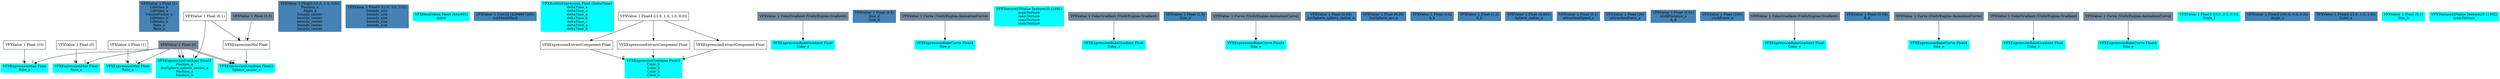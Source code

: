 digraph G {
node0 [shape="box" color="steelblue" style="filled" label="VFXValue`1 Float (1)
Lifetime_b
Lifetime_a
volumeFactor_a
Lifetime_b
Lifetime_b
Rate_a
Rate_a"]
node1 [shape="box" color="cyan" style="filled" label="VFXExpressionMax Float
Rate_a"]
node2 [shape="box" label="VFXValue`1 Float (10)"]
node3 [shape="box" color="lightslategray" style="filled" label="VFXValue`1 Float (0)"]
node4 [shape="box" color="cyan" style="filled" label="VFXExpressionMax Float
Rate_a"]
node5 [shape="box" label="VFXValue`1 Float (0)"]
node6 [shape="box" color="cyan" style="filled" label="VFXExpressionMax Float
Rate_a"]
node7 [shape="box" label="VFXValue`1 Float (1)"]
node8 [shape="box" color="steelblue" style="filled" label="VFXValue`1 Float3 ((0.0, 1.0, 0.0))
Position_a
Angle_a
bounds_center
bounds_center
bounds_center
bounds_center
bounds_center"]
node9 [shape="box" color="steelblue" style="filled" label="VFXValue`1 Float3 ((2.0, 3.0, 2.0))
bounds_size
bounds_size
bounds_size
bounds_size
bounds_size"]
node10 [shape="box" color="cyan" style="filled" label="VFXMeshValue Mesh (641980)
mesh"]
node11 [shape="box" color="steelblue" style="filled" label="VFXValue`1 Uint32 (4294967295)
subMeshMask"]
node12 [shape="box" color="cyan" style="filled" label="VFXExpressionCombine Float3
Position_a
ArcSphere_sphere_center_a
Position_a
Position_a"]
node13 [shape="box" label="VFXValue`1 Float (0.1)"]
node14 [shape="box" color="cyan" style="filled" label="VFXBuiltInExpression Float (DeltaTime)
deltaTime_a
deltaTime_a
deltaTime_a
deltaTime_b
deltaTime_c
deltaTime_a
deltaTime_b"]
node15 [shape="box" color="cyan" style="filled" label="VFXExpressionCombine Float3
Color_b
Color_b
Color_b
Color_b"]
node16 [shape="box" label="VFXExpressionExtractComponent Float"]
node17 [shape="box" label="VFXValue`1 Float4 ((1.0, 1.0, 1.0, 0.0))"]
node18 [shape="box" label="VFXExpressionExtractComponent Float"]
node19 [shape="box" label="VFXExpressionExtractComponent Float"]
node20 [shape="box" color="cyan" style="filled" label="VFXExpressionBakeGradient Float
Color_c"]
node21 [shape="box" color="lightslategray" style="filled" label="VFXValue`1 ColorGradient (UnityEngine.Gradient)"]
node22 [shape="box" color="steelblue" style="filled" label="VFXValue`1 Float (0.5)
Size_d
Size_d"]
node23 [shape="box" color="cyan" style="filled" label="VFXExpressionBakeCurve Float4
Size_e"]
node24 [shape="box" color="lightslategray" style="filled" label="VFXValue`1 Curve (UnityEngine.AnimationCurve)"]
node25 [shape="box" color="cyan" style="filled" label="VFXTexture2DValue Texture2D (1492)
mainTexture
mainTexture
mainTexture
mainTexture"]
node26 [shape="box" color="cyan" style="filled" label="VFXExpressionBakeGradient Float
Color_c"]
node27 [shape="box" color="lightslategray" style="filled" label="VFXValue`1 ColorGradient (UnityEngine.Gradient)"]
node28 [shape="box" color="steelblue" style="filled" label="VFXValue`1 Float (1.5)
Size_d"]
node29 [shape="box" color="cyan" style="filled" label="VFXExpressionBakeCurve Float4
Size_e"]
node30 [shape="box" color="lightslategray" style="filled" label="VFXValue`1 Curve (UnityEngine.AnimationCurve)"]
node31 [shape="box" color="steelblue" style="filled" label="VFXValue`1 Float (0.05)
ArcSphere_sphere_radius_a"]
node32 [shape="box" color="steelblue" style="filled" label="VFXValue`1 Float (6.28)
ArcSphere_arc_a"]
node33 [shape="box" color="steelblue" style="filled" label="VFXValue`1 Float (0.6)
A_b"]
node34 [shape="box" color="steelblue" style="filled" label="VFXValue`1 Float (1.2)
B_b"]
node35 [shape="box" color="cyan" style="filled" label="VFXExpressionCombine Float3
Sphere_center_a"]
node36 [shape="box" label="VFXExpressionMul Float"]
node37 [shape="box" color="lightslategray" style="filled" label="VFXValue`1 Float (2.5)"]
node38 [shape="box" color="steelblue" style="filled" label="VFXValue`1 Float (0.001)
Sphere_radius_a"]
node39 [shape="box" color="steelblue" style="filled" label="VFXValue`1 Float (0.1)
attractionSpeed_a"]
node40 [shape="box" color="steelblue" style="filled" label="VFXValue`1 Float (20)
attractionForce_a"]
node41 [shape="box" color="steelblue" style="filled" label="VFXValue`1 Float (0.01)
stickDistance_a
A_d"]
node42 [shape="box" color="steelblue" style="filled" label="VFXValue`1 Float (100)
stickForce_a"]
node43 [shape="box" color="cyan" style="filled" label="VFXExpressionBakeGradient Float
Color_c"]
node44 [shape="box" color="lightslategray" style="filled" label="VFXValue`1 ColorGradient (UnityEngine.Gradient)"]
node45 [shape="box" color="steelblue" style="filled" label="VFXValue`1 Float (0.04)
B_d"]
node46 [shape="box" color="cyan" style="filled" label="VFXExpressionBakeCurve Float4
Size_e"]
node47 [shape="box" color="lightslategray" style="filled" label="VFXValue`1 Curve (UnityEngine.AnimationCurve)"]
node48 [shape="box" color="cyan" style="filled" label="VFXExpressionBakeGradient Float
Color_c"]
node49 [shape="box" color="lightslategray" style="filled" label="VFXValue`1 ColorGradient (UnityEngine.Gradient)"]
node50 [shape="box" color="cyan" style="filled" label="VFXExpressionBakeCurve Float4
Size_e"]
node51 [shape="box" color="lightslategray" style="filled" label="VFXValue`1 Curve (UnityEngine.AnimationCurve)"]
node52 [shape="box" color="cyan" style="filled" label="VFXValue`1 Float3 ((5.0, 0.5, 0.0))
Scale_f"]
node53 [shape="box" color="steelblue" style="filled" label="VFXValue`1 Float3 ((90.0, 0.0, 0.0))
Angle_c"]
node54 [shape="box" color="steelblue" style="filled" label="VFXValue`1 Float3 ((1.0, 1.0, 1.0))
Color_a"]
node55 [shape="box" color="cyan" style="filled" label="VFXValue`1 Float (0.1)
Size_b"]
node56 [shape="box" color="cyan" style="filled" label="VFXTexture2DValue Texture2D (1492)
mainTexture"]
node2 -> node1 [headlabel="0"]
node3 -> node1 [headlabel="1"]
node5 -> node4 [headlabel="0"]
node3 -> node4 [headlabel="1"]
node7 -> node6 [headlabel="0"]
node3 -> node6 [headlabel="1"]
node3 -> node12 [headlabel="0"]
node13 -> node12 [headlabel="1"]
node3 -> node12 [headlabel="2"]
node16 -> node15 [headlabel="0"]
node18 -> node15 [headlabel="1"]
node19 -> node15 [headlabel="2"]
node17 -> node16 
node17 -> node18 
node17 -> node19 
node21 -> node20 
node24 -> node23 
node27 -> node26 
node30 -> node29 
node3 -> node35 [headlabel="0"]
node36 -> node35 [headlabel="1"]
node3 -> node35 [headlabel="2"]
node13 -> node36 [headlabel="0"]
node37 -> node36 [headlabel="1"]
node44 -> node43 
node47 -> node46 
node49 -> node48 
node51 -> node50 
}
